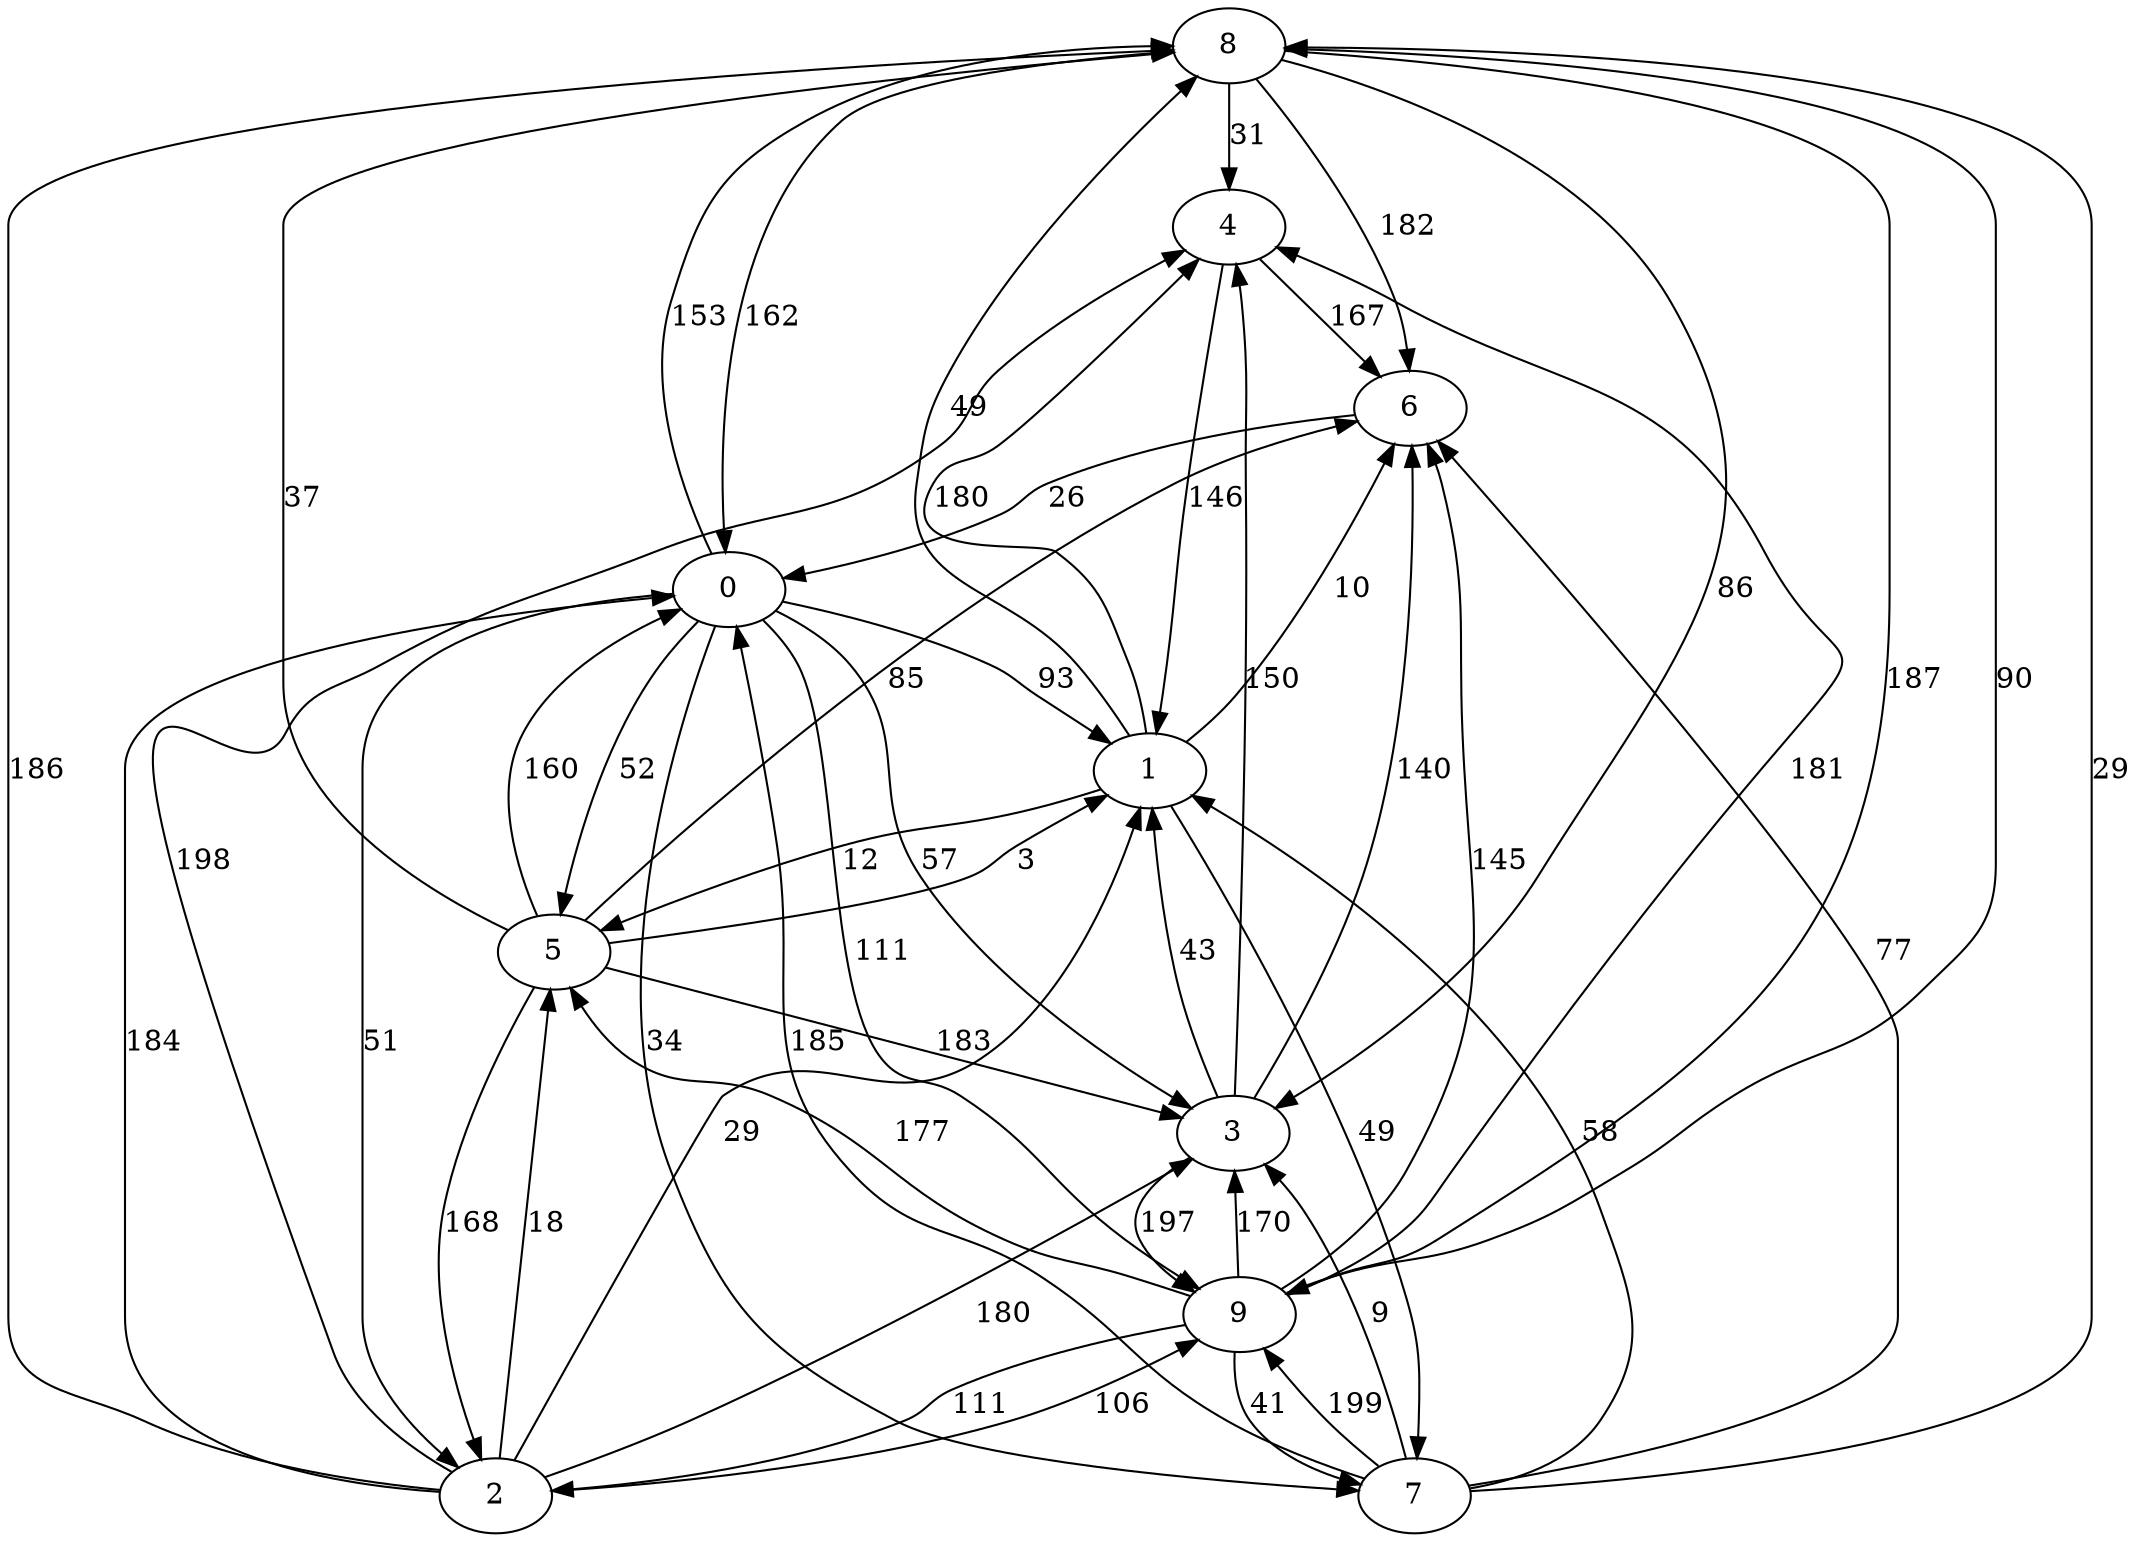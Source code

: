 digraph {
	8 -> 4 [ label=31  ];
	4 -> 6 [ label=167  ];
	6 -> 0 [ label=26  ];
	0 -> 7 [ label=34  ];
	7 -> 9 [ label=199  ];
	9 -> 5 [ label=177  ];
	5 -> 2 [ label=168  ];
	2 -> 3 [ label=180  ];
	3 -> 1 [ label=43  ];
	1 -> 8 [ label=49  ];
	1 -> 6 [ label=10  ];
	7 -> 6 [ label=77  ];
	8 -> 3 [ label=86  ];
	7 -> 0 [ label=185  ];
	9 -> 6 [ label=145  ];
	8 -> 6 [ label=182  ];
	9 -> 2 [ label=111  ];
	5 -> 6 [ label=85  ];
	8 -> 0 [ label=162  ];
	2 -> 9 [ label=106  ];
	2 -> 8 [ label=186  ];
	7 -> 8 [ label=29  ];
	2 -> 1 [ label=29  ];
	9 -> 4 [ label=181  ];
	2 -> 4 [ label=198  ];
	5 -> 8 [ label=37  ];
	1 -> 5 [ label=12  ];
	0 -> 9 [ label=111  ];
	3 -> 6 [ label=140  ];
	3 -> 9 [ label=197  ];
	0 -> 2 [ label=51  ];
	2 -> 0 [ label=184  ];
	9 -> 3 [ label=170  ];
	3 -> 4 [ label=150  ];
	0 -> 5 [ label=52  ];
	2 -> 5 [ label=18  ];
	5 -> 0 [ label=160  ];
	7 -> 1 [ label=58  ];
	5 -> 1 [ label=3  ];
	1 -> 4 [ label=180  ];
	4 -> 1 [ label=146  ];
	8 -> 9 [ label=187  ];
	5 -> 3 [ label=183  ];
	7 -> 3 [ label=9  ];
	0 -> 3 [ label=57  ];
	0 -> 8 [ label=153  ];
	0 -> 1 [ label=93  ];
	9 -> 8 [ label=90  ];
	1 -> 7 [ label=49  ];
	9 -> 7 [ label=41  ];
}
